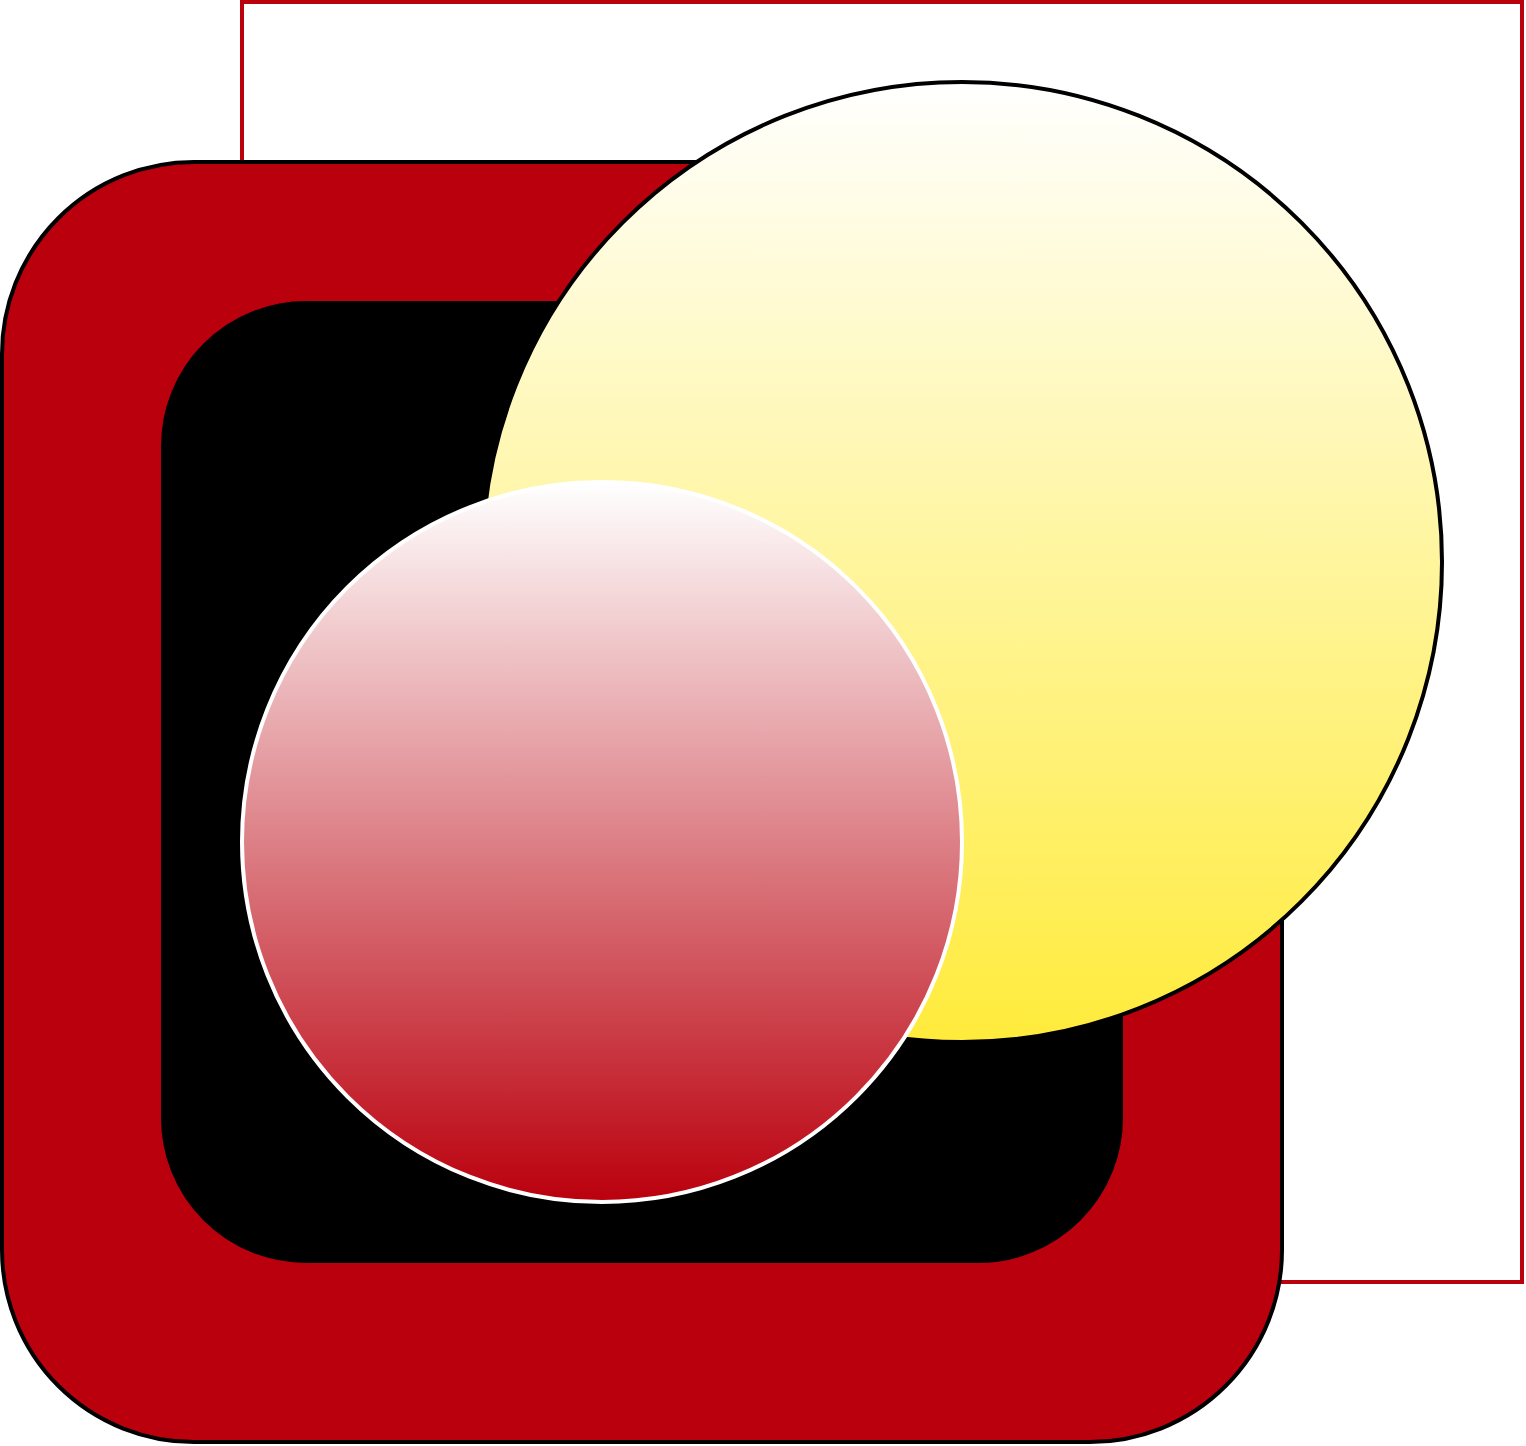 <mxfile version="13.6.3" type="device"><diagram id="7rpOX-sNF7woTAReputx" name="Page-1"><mxGraphModel dx="1608" dy="1158" grid="1" gridSize="10" guides="1" tooltips="1" connect="1" arrows="1" fold="1" page="1" pageScale="1" pageWidth="827" pageHeight="1169" math="0" shadow="0"><root><mxCell id="0"/><mxCell id="1" parent="0"/><mxCell id="J3dSM1kS58ggIx-NgPn5-5" value="" style="whiteSpace=wrap;html=1;aspect=fixed;fillColor=#FFFFFF;strokeColor=#BA000D;rounded=0;strokeWidth=2;" parent="1" vertex="1"><mxGeometry x="160" y="120" width="640" height="640" as="geometry"/></mxCell><mxCell id="J3dSM1kS58ggIx-NgPn5-4" value="" style="whiteSpace=wrap;html=1;aspect=fixed;fillColor=#ba000d;shadow=0;rounded=1;strokeWidth=2;" parent="1" vertex="1"><mxGeometry x="40" y="200" width="640" height="640" as="geometry"/></mxCell><mxCell id="J3dSM1kS58ggIx-NgPn5-1" value="" style="whiteSpace=wrap;html=1;aspect=fixed;fillColor=#000000;rounded=1;glass=0;shadow=0;sketch=0;" parent="1" vertex="1"><mxGeometry x="120" y="270" width="480" height="480" as="geometry"/></mxCell><mxCell id="J3dSM1kS58ggIx-NgPn5-3" value="" style="ellipse;whiteSpace=wrap;html=1;aspect=fixed;gradientColor=#ffeb3b;shadow=0;strokeWidth=2;" parent="1" vertex="1"><mxGeometry x="280" y="160" width="480" height="480" as="geometry"/></mxCell><mxCell id="J3dSM1kS58ggIx-NgPn5-2" value="" style="ellipse;whiteSpace=wrap;html=1;aspect=fixed;gradientColor=#BA000D;shadow=0;strokeColor=#FFFFFF;strokeWidth=2;" parent="1" vertex="1"><mxGeometry x="160" y="360" width="360" height="360" as="geometry"/></mxCell></root></mxGraphModel></diagram></mxfile>